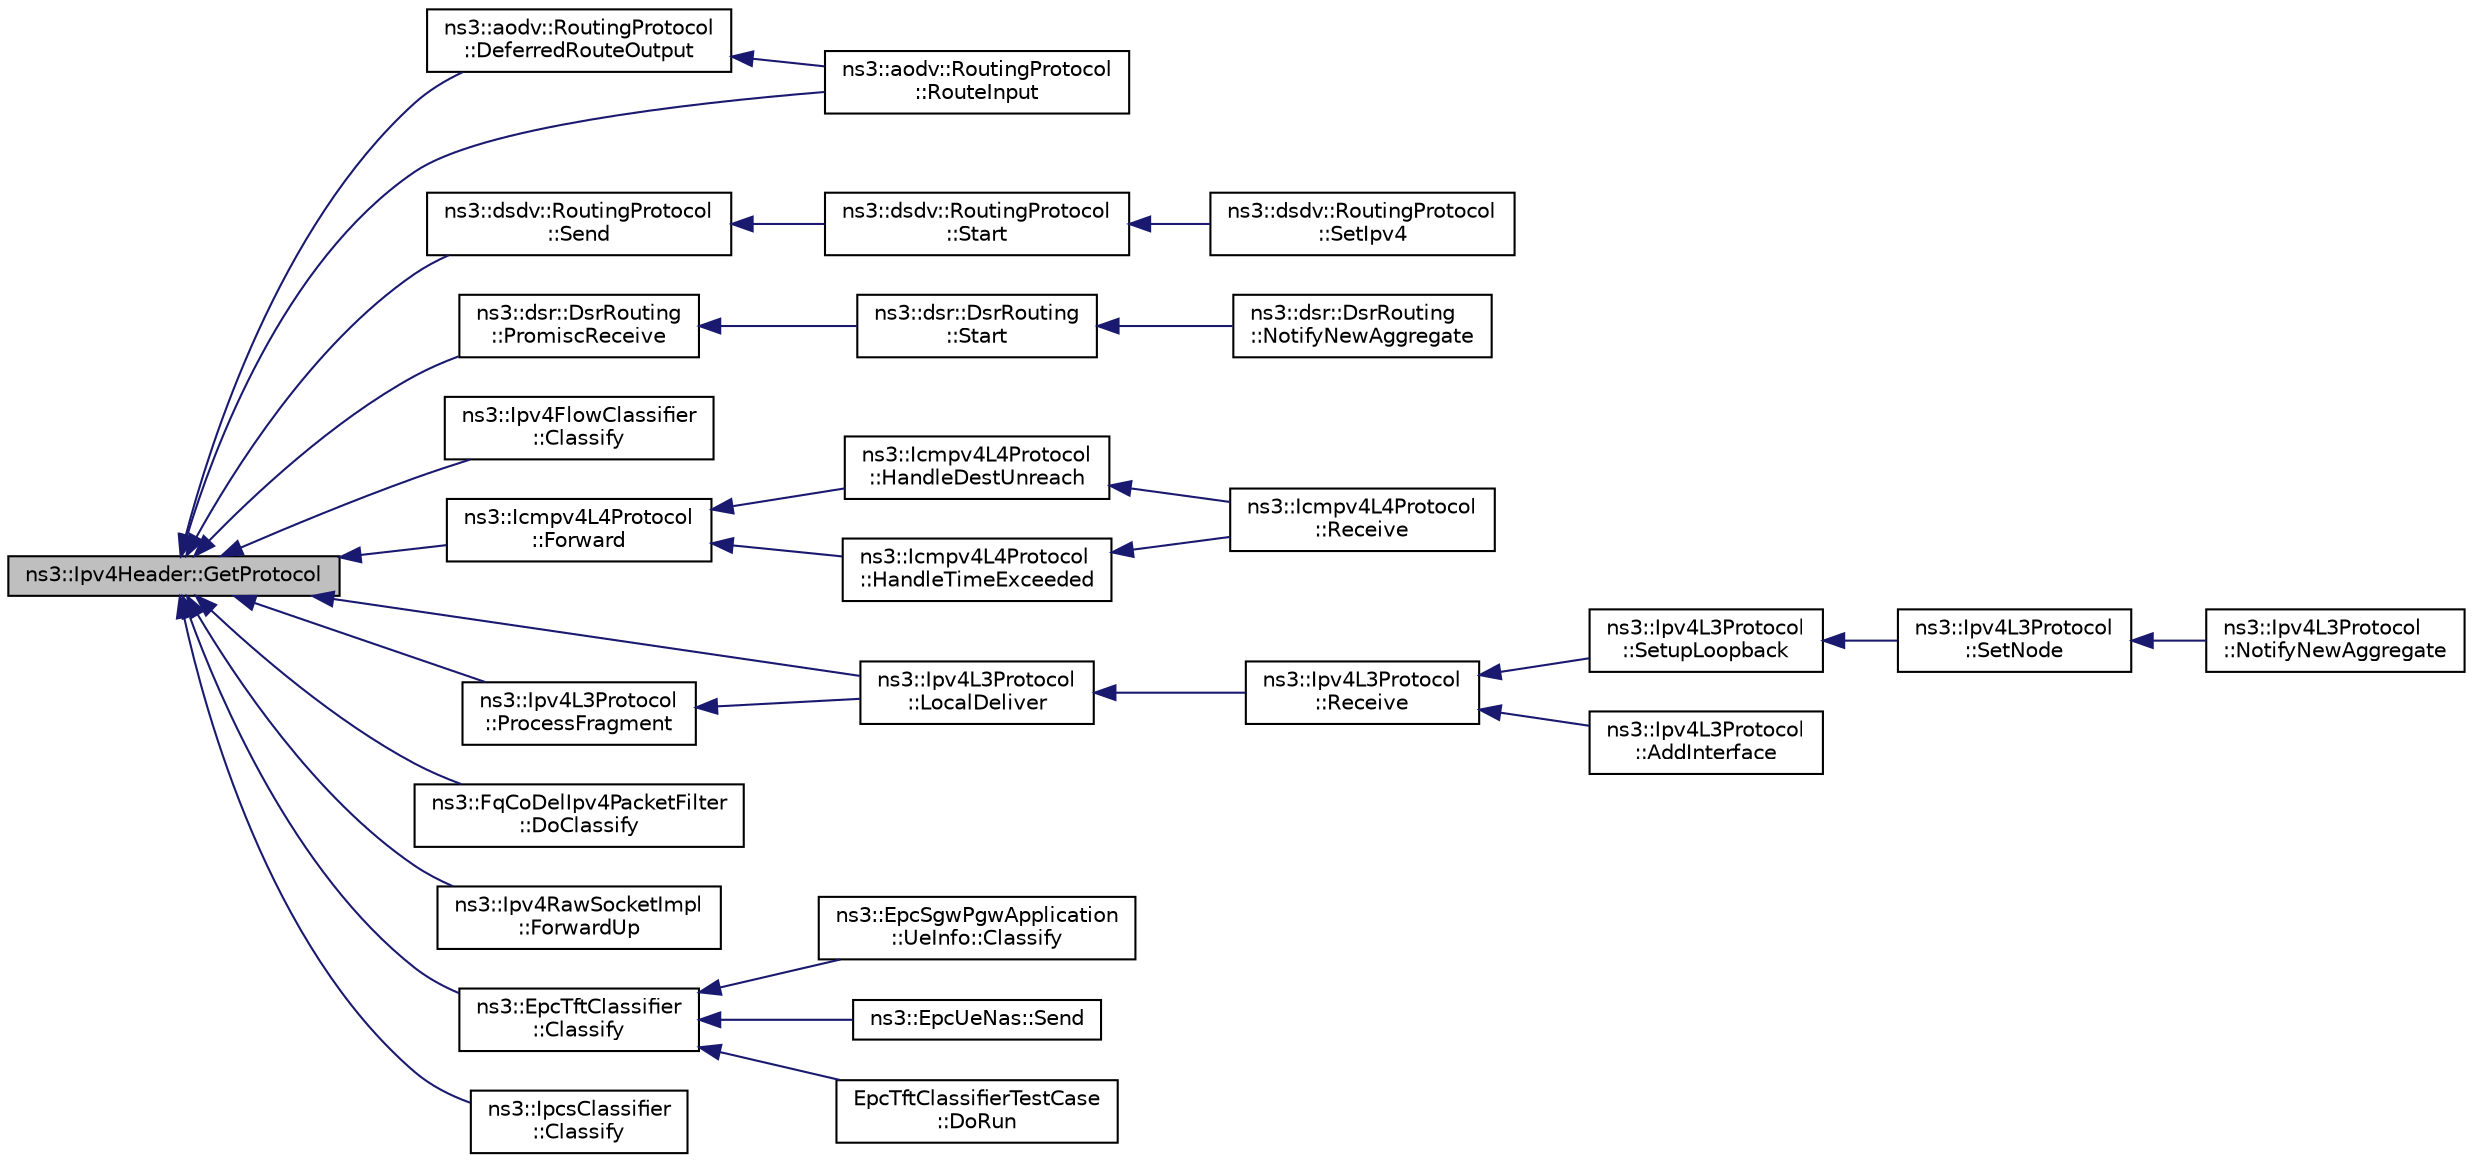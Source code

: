 digraph "ns3::Ipv4Header::GetProtocol"
{
  edge [fontname="Helvetica",fontsize="10",labelfontname="Helvetica",labelfontsize="10"];
  node [fontname="Helvetica",fontsize="10",shape=record];
  rankdir="LR";
  Node1 [label="ns3::Ipv4Header::GetProtocol",height=0.2,width=0.4,color="black", fillcolor="grey75", style="filled", fontcolor="black"];
  Node1 -> Node2 [dir="back",color="midnightblue",fontsize="10",style="solid"];
  Node2 [label="ns3::aodv::RoutingProtocol\l::DeferredRouteOutput",height=0.2,width=0.4,color="black", fillcolor="white", style="filled",URL="$db/dd0/classns3_1_1aodv_1_1RoutingProtocol.html#a3e53873fd2f4dad41aeba24b9a16ce48",tooltip="Queue packet and send route request. "];
  Node2 -> Node3 [dir="back",color="midnightblue",fontsize="10",style="solid"];
  Node3 [label="ns3::aodv::RoutingProtocol\l::RouteInput",height=0.2,width=0.4,color="black", fillcolor="white", style="filled",URL="$db/dd0/classns3_1_1aodv_1_1RoutingProtocol.html#a2190605f405bf68aef54630652988163",tooltip="Route an input packet (to be forwarded or locally delivered) "];
  Node1 -> Node3 [dir="back",color="midnightblue",fontsize="10",style="solid"];
  Node1 -> Node4 [dir="back",color="midnightblue",fontsize="10",style="solid"];
  Node4 [label="ns3::dsdv::RoutingProtocol\l::Send",height=0.2,width=0.4,color="black", fillcolor="white", style="filled",URL="$de/dca/classns3_1_1dsdv_1_1RoutingProtocol.html#a7b4ba195edb9521642be588fb4f0576e"];
  Node4 -> Node5 [dir="back",color="midnightblue",fontsize="10",style="solid"];
  Node5 [label="ns3::dsdv::RoutingProtocol\l::Start",height=0.2,width=0.4,color="black", fillcolor="white", style="filled",URL="$de/dca/classns3_1_1dsdv_1_1RoutingProtocol.html#a1e6145b4ecb927243c4758012036c45a",tooltip="Start protocol operation. "];
  Node5 -> Node6 [dir="back",color="midnightblue",fontsize="10",style="solid"];
  Node6 [label="ns3::dsdv::RoutingProtocol\l::SetIpv4",height=0.2,width=0.4,color="black", fillcolor="white", style="filled",URL="$de/dca/classns3_1_1dsdv_1_1RoutingProtocol.html#aab88c62fbd0567cf31d185cb58b23a44"];
  Node1 -> Node7 [dir="back",color="midnightblue",fontsize="10",style="solid"];
  Node7 [label="ns3::dsr::DsrRouting\l::PromiscReceive",height=0.2,width=0.4,color="black", fillcolor="white", style="filled",URL="$df/d32/classns3_1_1dsr_1_1DsrRouting.html#a95d4ab6177fb07d4791a2ed82cd4a2bb",tooltip="Promiscuous receive data packets destined to some other node. "];
  Node7 -> Node8 [dir="back",color="midnightblue",fontsize="10",style="solid"];
  Node8 [label="ns3::dsr::DsrRouting\l::Start",height=0.2,width=0.4,color="black", fillcolor="white", style="filled",URL="$df/d32/classns3_1_1dsr_1_1DsrRouting.html#aa97c9bcf61e5623297563965740a8559"];
  Node8 -> Node9 [dir="back",color="midnightblue",fontsize="10",style="solid"];
  Node9 [label="ns3::dsr::DsrRouting\l::NotifyNewAggregate",height=0.2,width=0.4,color="black", fillcolor="white", style="filled",URL="$df/d32/classns3_1_1dsr_1_1DsrRouting.html#a7742bf3036dba9f9b24906b959be728e"];
  Node1 -> Node10 [dir="back",color="midnightblue",fontsize="10",style="solid"];
  Node10 [label="ns3::Ipv4FlowClassifier\l::Classify",height=0.2,width=0.4,color="black", fillcolor="white", style="filled",URL="$d4/d37/classns3_1_1Ipv4FlowClassifier.html#ac91b7a15892c52b4361de76eaf8411b7",tooltip="try to classify the packet into flow-id and packet-id "];
  Node1 -> Node11 [dir="back",color="midnightblue",fontsize="10",style="solid"];
  Node11 [label="ns3::Icmpv4L4Protocol\l::Forward",height=0.2,width=0.4,color="black", fillcolor="white", style="filled",URL="$df/d1c/classns3_1_1Icmpv4L4Protocol.html#afce6059188e5fef40631956771d9bad2",tooltip="Forward the message to an L4 protocol. "];
  Node11 -> Node12 [dir="back",color="midnightblue",fontsize="10",style="solid"];
  Node12 [label="ns3::Icmpv4L4Protocol\l::HandleDestUnreach",height=0.2,width=0.4,color="black", fillcolor="white", style="filled",URL="$df/d1c/classns3_1_1Icmpv4L4Protocol.html#aeed200f118290a87d0cb24ac1532f105",tooltip="Handles an incoming ICMP Destination Unreachable packet. "];
  Node12 -> Node13 [dir="back",color="midnightblue",fontsize="10",style="solid"];
  Node13 [label="ns3::Icmpv4L4Protocol\l::Receive",height=0.2,width=0.4,color="black", fillcolor="white", style="filled",URL="$df/d1c/classns3_1_1Icmpv4L4Protocol.html#a2e7b29d1437b29d8d8afab9b77bb5758",tooltip="Receive method. "];
  Node11 -> Node14 [dir="back",color="midnightblue",fontsize="10",style="solid"];
  Node14 [label="ns3::Icmpv4L4Protocol\l::HandleTimeExceeded",height=0.2,width=0.4,color="black", fillcolor="white", style="filled",URL="$df/d1c/classns3_1_1Icmpv4L4Protocol.html#ad1b58eb883e6072756f79aa4b6f87291",tooltip="Handles an incoming ICMP Time Exceeded packet. "];
  Node14 -> Node13 [dir="back",color="midnightblue",fontsize="10",style="solid"];
  Node1 -> Node15 [dir="back",color="midnightblue",fontsize="10",style="solid"];
  Node15 [label="ns3::Ipv4L3Protocol\l::LocalDeliver",height=0.2,width=0.4,color="black", fillcolor="white", style="filled",URL="$d2/dc9/classns3_1_1Ipv4L3Protocol.html#aa64669f000ce115efafd5e086995b4ff",tooltip="Deliver a packet. "];
  Node15 -> Node16 [dir="back",color="midnightblue",fontsize="10",style="solid"];
  Node16 [label="ns3::Ipv4L3Protocol\l::Receive",height=0.2,width=0.4,color="black", fillcolor="white", style="filled",URL="$d2/dc9/classns3_1_1Ipv4L3Protocol.html#a2f27fb0a3f698ffb34a654323b063c94"];
  Node16 -> Node17 [dir="back",color="midnightblue",fontsize="10",style="solid"];
  Node17 [label="ns3::Ipv4L3Protocol\l::SetupLoopback",height=0.2,width=0.4,color="black", fillcolor="white", style="filled",URL="$d2/dc9/classns3_1_1Ipv4L3Protocol.html#aa37b950d26063e4e7ee659e599c83bde",tooltip="Setup loopback interface. "];
  Node17 -> Node18 [dir="back",color="midnightblue",fontsize="10",style="solid"];
  Node18 [label="ns3::Ipv4L3Protocol\l::SetNode",height=0.2,width=0.4,color="black", fillcolor="white", style="filled",URL="$d2/dc9/classns3_1_1Ipv4L3Protocol.html#a82ef37914ea8bab699575fea23586bc7",tooltip="Set node associated with this stack. "];
  Node18 -> Node19 [dir="back",color="midnightblue",fontsize="10",style="solid"];
  Node19 [label="ns3::Ipv4L3Protocol\l::NotifyNewAggregate",height=0.2,width=0.4,color="black", fillcolor="white", style="filled",URL="$d2/dc9/classns3_1_1Ipv4L3Protocol.html#a41c7e4fc5a8dba55e9708df7cef9b9c7"];
  Node16 -> Node20 [dir="back",color="midnightblue",fontsize="10",style="solid"];
  Node20 [label="ns3::Ipv4L3Protocol\l::AddInterface",height=0.2,width=0.4,color="black", fillcolor="white", style="filled",URL="$d2/dc9/classns3_1_1Ipv4L3Protocol.html#ac6855eb39254f74fa30e7f23a7b100db"];
  Node1 -> Node21 [dir="back",color="midnightblue",fontsize="10",style="solid"];
  Node21 [label="ns3::Ipv4L3Protocol\l::ProcessFragment",height=0.2,width=0.4,color="black", fillcolor="white", style="filled",URL="$d2/dc9/classns3_1_1Ipv4L3Protocol.html#a981e183413dccdf40f91d1de4f728f63",tooltip="Process a packet fragment. "];
  Node21 -> Node15 [dir="back",color="midnightblue",fontsize="10",style="solid"];
  Node1 -> Node22 [dir="back",color="midnightblue",fontsize="10",style="solid"];
  Node22 [label="ns3::FqCoDelIpv4PacketFilter\l::DoClassify",height=0.2,width=0.4,color="black", fillcolor="white", style="filled",URL="$df/d0c/classns3_1_1FqCoDelIpv4PacketFilter.html#a30e9d58fd5f789f3117e8c56676f04b8",tooltip="Classify a packet. "];
  Node1 -> Node23 [dir="back",color="midnightblue",fontsize="10",style="solid"];
  Node23 [label="ns3::Ipv4RawSocketImpl\l::ForwardUp",height=0.2,width=0.4,color="black", fillcolor="white", style="filled",URL="$de/d84/classns3_1_1Ipv4RawSocketImpl.html#ab4fc4f9979027503156102d42ec62e9b",tooltip="Forward up to receive method. "];
  Node1 -> Node24 [dir="back",color="midnightblue",fontsize="10",style="solid"];
  Node24 [label="ns3::EpcTftClassifier\l::Classify",height=0.2,width=0.4,color="black", fillcolor="white", style="filled",URL="$df/dc5/classns3_1_1EpcTftClassifier.html#a5db19944027854e4f6f1c7f2ec2ef336"];
  Node24 -> Node25 [dir="back",color="midnightblue",fontsize="10",style="solid"];
  Node25 [label="ns3::EpcSgwPgwApplication\l::UeInfo::Classify",height=0.2,width=0.4,color="black", fillcolor="white", style="filled",URL="$d3/d99/classns3_1_1EpcSgwPgwApplication_1_1UeInfo.html#a806194d3d59b952120e144302b11299a"];
  Node24 -> Node26 [dir="back",color="midnightblue",fontsize="10",style="solid"];
  Node26 [label="ns3::EpcUeNas::Send",height=0.2,width=0.4,color="black", fillcolor="white", style="filled",URL="$d3/d16/classns3_1_1EpcUeNas.html#a486e2eae585304c4b4cba67cabcecb53"];
  Node24 -> Node27 [dir="back",color="midnightblue",fontsize="10",style="solid"];
  Node27 [label="EpcTftClassifierTestCase\l::DoRun",height=0.2,width=0.4,color="black", fillcolor="white", style="filled",URL="$dd/d98/classEpcTftClassifierTestCase.html#a51faba0aef8aaa1d7fef2ac1d3e5aa5d",tooltip="Implementation to actually run this TestCase. "];
  Node1 -> Node28 [dir="back",color="midnightblue",fontsize="10",style="solid"];
  Node28 [label="ns3::IpcsClassifier\l::Classify",height=0.2,width=0.4,color="black", fillcolor="white", style="filled",URL="$d8/d54/classns3_1_1IpcsClassifier.html#a76830e1aad5ca23c103951ca4a0c7aa5",tooltip="classify a packet in a service flow "];
}
